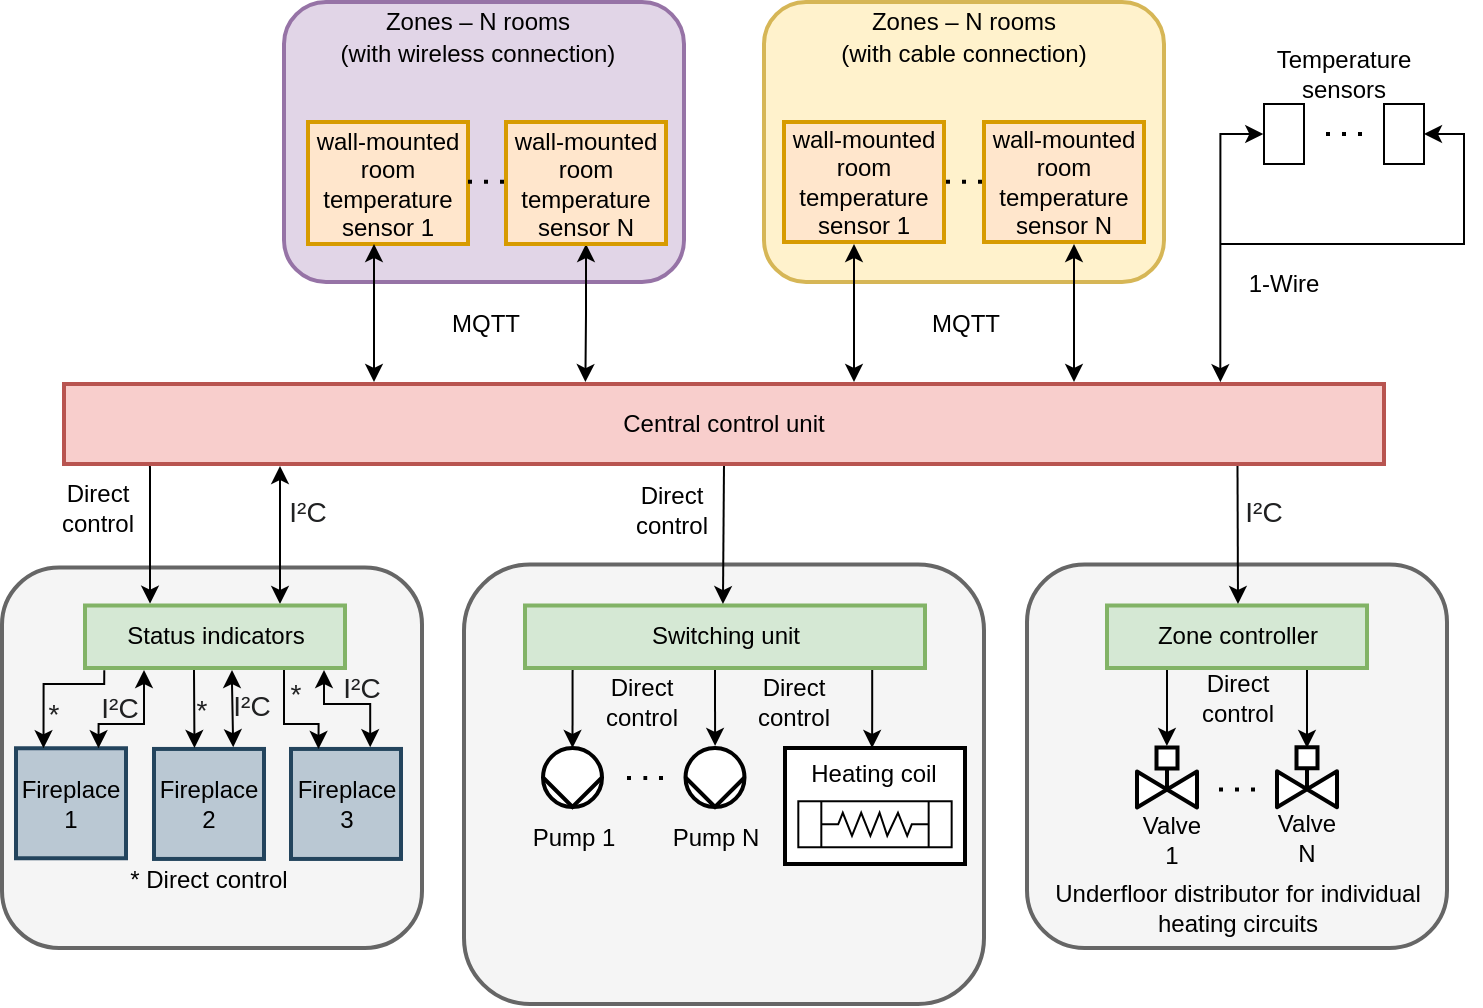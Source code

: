 <mxfile version="20.8.16" type="device"><diagram id="OQWnciAQnM_iIbDHGHQT" name="Page-1"><mxGraphModel dx="1418" dy="828" grid="1" gridSize="10" guides="1" tooltips="1" connect="1" arrows="1" fold="1" page="1" pageScale="1" pageWidth="827" pageHeight="1169" math="1" shadow="0"><root><mxCell id="0"/><mxCell id="1" parent="0"/><mxCell id="rNNqhviS-toqoHtGZwfO-22" value="" style="rounded=1;whiteSpace=wrap;html=1;strokeWidth=2;strokeColor=#9673a6;fillColor=#e1d5e7;" parent="1" vertex="1"><mxGeometry x="200" y="159" width="200" height="140" as="geometry"/></mxCell><mxCell id="rNNqhviS-toqoHtGZwfO-32" value="" style="rounded=1;whiteSpace=wrap;html=1;strokeWidth=2;strokeColor=#d6b656;fillColor=#fff2cc;" parent="1" vertex="1"><mxGeometry x="440" y="159" width="200" height="140" as="geometry"/></mxCell><mxCell id="rNNqhviS-toqoHtGZwfO-74" value="" style="rounded=1;whiteSpace=wrap;html=1;strokeWidth=2;strokeColor=#666666;fontColor=#333333;fillColor=#f5f5f5;" parent="1" vertex="1"><mxGeometry x="571.5" y="440.25" width="210" height="191.75" as="geometry"/></mxCell><mxCell id="rNNqhviS-toqoHtGZwfO-81" style="edgeStyle=orthogonalEdgeStyle;rounded=0;orthogonalLoop=1;jettySize=auto;html=1;startArrow=classic;startFill=1;endArrow=none;endFill=0;entryX=0.839;entryY=1.003;entryDx=0;entryDy=0;entryPerimeter=0;" parent="1" target="rNNqhviS-toqoHtGZwfO-60" edge="1"><mxGeometry relative="1" as="geometry"><mxPoint x="711.5" y="532" as="sourcePoint"/><Array as="points"><mxPoint x="711.5" y="492"/></Array></mxGeometry></mxCell><mxCell id="C-ky9rX12c1Sp_fLIFlz-12" value="" style="rounded=1;whiteSpace=wrap;html=1;strokeWidth=2;strokeColor=#666666;fontColor=#333333;fillColor=#f5f5f5;" parent="1" vertex="1"><mxGeometry x="59" y="441.75" width="210" height="190.25" as="geometry"/></mxCell><mxCell id="C-ky9rX12c1Sp_fLIFlz-14" style="edgeStyle=orthogonalEdgeStyle;rounded=0;orthogonalLoop=1;jettySize=auto;html=1;startArrow=none;startFill=0;endArrow=classic;endFill=1;entryX=0.498;entryY=-0.026;entryDx=0;entryDy=0;entryPerimeter=0;" parent="1" source="rNNqhviS-toqoHtGZwfO-60" target="rNNqhviS-toqoHtGZwfO-65" edge="1"><mxGeometry relative="1" as="geometry"><Array as="points"><mxPoint x="641.5" y="522"/><mxPoint x="641.5" y="522"/></Array></mxGeometry></mxCell><mxCell id="rNNqhviS-toqoHtGZwfO-60" value="Zone controller" style="rounded=0;whiteSpace=wrap;html=1;strokeWidth=2;fillColor=#d5e8d4;strokeColor=#82b366;" parent="1" vertex="1"><mxGeometry x="611.5" y="460.75" width="130" height="31.25" as="geometry"/></mxCell><mxCell id="C-ky9rX12c1Sp_fLIFlz-6" value="" style="rounded=1;whiteSpace=wrap;html=1;strokeWidth=2;fillColor=#f5f5f5;strokeColor=#666666;fontColor=#333333;" parent="1" vertex="1"><mxGeometry x="290" y="440.25" width="260" height="219.75" as="geometry"/></mxCell><mxCell id="rNNqhviS-toqoHtGZwfO-63" style="edgeStyle=orthogonalEdgeStyle;rounded=0;orthogonalLoop=1;jettySize=auto;html=1;exitX=0.889;exitY=0.979;exitDx=0;exitDy=0;startArrow=none;startFill=0;endArrow=classic;endFill=1;exitPerimeter=0;" parent="1" source="rNNqhviS-toqoHtGZwfO-1" edge="1"><mxGeometry relative="1" as="geometry"><mxPoint x="677" y="460" as="targetPoint"/><Array as="points"><mxPoint x="676" y="389"/></Array></mxGeometry></mxCell><mxCell id="rNNqhviS-toqoHtGZwfO-12" style="edgeStyle=orthogonalEdgeStyle;rounded=0;orthogonalLoop=1;jettySize=auto;html=1;exitX=0.5;exitY=1;exitDx=0;exitDy=0;startArrow=classic;startFill=1;" parent="1" edge="1"><mxGeometry relative="1" as="geometry"><mxPoint x="560.5" y="432" as="sourcePoint"/><mxPoint x="560.5" y="432" as="targetPoint"/></mxGeometry></mxCell><mxCell id="rNNqhviS-toqoHtGZwfO-33" value="Zones – N rooms" style="text;html=1;strokeColor=none;fillColor=none;align=center;verticalAlign=middle;whiteSpace=wrap;rounded=0;" parent="1" vertex="1"><mxGeometry x="475" y="159" width="130" height="20" as="geometry"/></mxCell><mxCell id="rNNqhviS-toqoHtGZwfO-34" value="(with cable connection)" style="text;html=1;strokeColor=none;fillColor=none;align=center;verticalAlign=middle;whiteSpace=wrap;rounded=0;" parent="1" vertex="1"><mxGeometry x="445" y="175" width="190" height="20" as="geometry"/></mxCell><mxCell id="rNNqhviS-toqoHtGZwfO-23" value="Zones – N rooms" style="text;html=1;strokeColor=none;fillColor=none;align=center;verticalAlign=middle;whiteSpace=wrap;rounded=0;" parent="1" vertex="1"><mxGeometry x="232" y="159" width="130" height="20" as="geometry"/></mxCell><mxCell id="rNNqhviS-toqoHtGZwfO-24" value="(with wireless connection)" style="text;html=1;strokeColor=none;fillColor=none;align=center;verticalAlign=middle;whiteSpace=wrap;rounded=0;" parent="1" vertex="1"><mxGeometry x="202" y="175" width="190" height="20" as="geometry"/></mxCell><mxCell id="rNNqhviS-toqoHtGZwfO-65" value="" style="verticalLabelPosition=bottom;align=center;html=1;verticalAlign=top;pointerEvents=1;dashed=0;shape=mxgraph.pid2valves.valve;valveType=gate;actuator=powered;strokeWidth=2;" parent="1" vertex="1"><mxGeometry x="626.5" y="531.75" width="30" height="30" as="geometry"/></mxCell><mxCell id="rNNqhviS-toqoHtGZwfO-66" value="" style="part=1;strokeColor=none;fillColor=none;fontStyle=1;fontSize=14;" parent="rNNqhviS-toqoHtGZwfO-65" vertex="1"><mxGeometry x="9.75" width="10.5" height="10.5" as="geometry"/></mxCell><mxCell id="rNNqhviS-toqoHtGZwfO-67" value="" style="verticalLabelPosition=bottom;align=center;html=1;verticalAlign=top;pointerEvents=1;dashed=0;shape=mxgraph.pid2valves.valve;valveType=gate;actuator=powered;strokeWidth=2;" parent="1" vertex="1"><mxGeometry x="696.5" y="531.63" width="30" height="30" as="geometry"/></mxCell><mxCell id="rNNqhviS-toqoHtGZwfO-68" value="" style="part=1;strokeColor=none;fillColor=none;fontStyle=1;fontSize=14;" parent="rNNqhviS-toqoHtGZwfO-67" vertex="1"><mxGeometry x="9.75" width="10.5" height="10.5" as="geometry"/></mxCell><mxCell id="rNNqhviS-toqoHtGZwfO-71" value="" style="endArrow=none;dashed=1;html=1;dashPattern=1 3;strokeWidth=2;" parent="1" edge="1"><mxGeometry x="572.5" y="462.76" width="50" height="50" as="geometry"><mxPoint x="685.5" y="552.76" as="sourcePoint"/><mxPoint x="665.5" y="552.76" as="targetPoint"/></mxGeometry></mxCell><mxCell id="rNNqhviS-toqoHtGZwfO-72" value="Valve 1" style="text;html=1;strokeColor=none;fillColor=none;align=center;verticalAlign=middle;whiteSpace=wrap;rounded=0;" parent="1" vertex="1"><mxGeometry x="626.5" y="567.5" width="34" height="20" as="geometry"/></mxCell><mxCell id="rNNqhviS-toqoHtGZwfO-73" value="Valve N" style="text;html=1;strokeColor=none;fillColor=none;align=center;verticalAlign=middle;whiteSpace=wrap;rounded=0;" parent="1" vertex="1"><mxGeometry x="694" y="566.63" width="35" height="20" as="geometry"/></mxCell><mxCell id="rNNqhviS-toqoHtGZwfO-75" value="Underfloor distributor for individual heating circuits" style="text;html=1;strokeColor=none;fillColor=none;align=center;verticalAlign=middle;whiteSpace=wrap;rounded=0;" parent="1" vertex="1"><mxGeometry x="581.5" y="602" width="190" height="20" as="geometry"/></mxCell><mxCell id="rNNqhviS-toqoHtGZwfO-84" value="" style="shape=mxgraph.pid.pumps_-_iso.pump_(liquid);html=1;pointerEvents=1;align=center;verticalLabelPosition=bottom;verticalAlign=top;dashed=0;strokeWidth=2;aspect=fixed;rotation=90;" parent="1" vertex="1"><mxGeometry x="329.5" y="532" width="29.5" height="29.5" as="geometry"/></mxCell><mxCell id="rNNqhviS-toqoHtGZwfO-87" style="edgeStyle=orthogonalEdgeStyle;rounded=0;orthogonalLoop=1;jettySize=auto;html=1;startArrow=classic;startFill=1;endArrow=none;endFill=0;exitX=-0.036;exitY=0.499;exitDx=0;exitDy=0;exitPerimeter=0;" parent="1" source="rNNqhviS-toqoHtGZwfO-85" edge="1"><mxGeometry relative="1" as="geometry"><mxPoint x="415.5" y="532" as="sourcePoint"/><mxPoint x="415.5" y="492" as="targetPoint"/><Array as="points"><mxPoint x="415.5" y="492"/></Array></mxGeometry></mxCell><mxCell id="rNNqhviS-toqoHtGZwfO-85" value="" style="shape=mxgraph.pid.pumps_-_iso.pump_(liquid);html=1;pointerEvents=1;align=center;verticalLabelPosition=bottom;verticalAlign=top;dashed=0;strokeWidth=2;aspect=fixed;rotation=90;" parent="1" vertex="1"><mxGeometry x="400.75" y="532" width="29.5" height="29.5" as="geometry"/></mxCell><mxCell id="rNNqhviS-toqoHtGZwfO-88" value="" style="endArrow=none;dashed=1;html=1;dashPattern=1 3;strokeWidth=2;" parent="1" edge="1"><mxGeometry x="276.5" y="457" width="50" height="50" as="geometry"><mxPoint x="389.5" y="547" as="sourcePoint"/><mxPoint x="369.5" y="547" as="targetPoint"/><Array as="points"><mxPoint x="383.12" y="547.01"/></Array></mxGeometry></mxCell><mxCell id="rNNqhviS-toqoHtGZwfO-90" style="edgeStyle=orthogonalEdgeStyle;rounded=0;orthogonalLoop=1;jettySize=auto;html=1;entryX=0.868;entryY=0.998;entryDx=0;entryDy=0;entryPerimeter=0;startArrow=classic;startFill=1;endArrow=none;endFill=0;exitX=0.484;exitY=0;exitDx=0;exitDy=0;exitPerimeter=0;" parent="1" source="rNNqhviS-toqoHtGZwfO-89" target="rNNqhviS-toqoHtGZwfO-59" edge="1"><mxGeometry relative="1" as="geometry"><Array as="points"/></mxGeometry></mxCell><mxCell id="rNNqhviS-toqoHtGZwfO-89" value="" style="rounded=0;whiteSpace=wrap;html=1;strokeWidth=2;" parent="1" vertex="1"><mxGeometry x="450.5" y="532" width="90" height="58" as="geometry"/></mxCell><mxCell id="rNNqhviS-toqoHtGZwfO-92" value="Pump 1" style="text;html=1;strokeColor=none;fillColor=none;align=center;verticalAlign=middle;whiteSpace=wrap;rounded=0;" parent="1" vertex="1"><mxGeometry x="318.5" y="567" width="51.5" height="20" as="geometry"/></mxCell><mxCell id="rNNqhviS-toqoHtGZwfO-93" value="Pump N" style="text;html=1;strokeColor=none;fillColor=none;align=center;verticalAlign=middle;whiteSpace=wrap;rounded=0;" parent="1" vertex="1"><mxGeometry x="389.5" y="567" width="51.5" height="20" as="geometry"/></mxCell><mxCell id="C-ky9rX12c1Sp_fLIFlz-1" value="Fireplace 3" style="whiteSpace=wrap;html=1;aspect=fixed;fillColor=#bac8d3;strokeWidth=2;strokeColor=#23445d;" parent="1" vertex="1"><mxGeometry x="203.5" y="532.47" width="55" height="55" as="geometry"/></mxCell><mxCell id="C-ky9rX12c1Sp_fLIFlz-2" value="Fireplace 1" style="whiteSpace=wrap;html=1;aspect=fixed;fillColor=#bac8d3;strokeWidth=2;strokeColor=#23445d;" parent="1" vertex="1"><mxGeometry x="66" y="532.13" width="55" height="55" as="geometry"/></mxCell><mxCell id="C-ky9rX12c1Sp_fLIFlz-15" style="edgeStyle=orthogonalEdgeStyle;rounded=0;orthogonalLoop=1;jettySize=auto;html=1;startArrow=classic;startFill=1;endArrow=none;endFill=0;exitX=0;exitY=0.5;exitDx=0;exitDy=0;exitPerimeter=0;" parent="1" source="rNNqhviS-toqoHtGZwfO-84" edge="1"><mxGeometry relative="1" as="geometry"><mxPoint x="344.13" y="532" as="sourcePoint"/><mxPoint x="344.13" y="492" as="targetPoint"/><Array as="points"><mxPoint x="344.5" y="492"/></Array></mxGeometry></mxCell><mxCell id="TtT3A8iglEBPr6birOV--1" value="wall-mounted room temperature sensor N" style="whiteSpace=wrap;html=1;strokeWidth=2;fillColor=#ffe6cc;strokeColor=#d79b00;" parent="1" vertex="1"><mxGeometry x="550" y="219" width="80" height="60" as="geometry"/></mxCell><mxCell id="9aDDyFLXy5BLjkxMkI3j-4" style="edgeStyle=orthogonalEdgeStyle;rounded=0;orthogonalLoop=1;jettySize=auto;html=1;exitX=0.5;exitY=1;exitDx=0;exitDy=0;entryX=0.395;entryY=-0.024;entryDx=0;entryDy=0;entryPerimeter=0;startArrow=classic;startFill=1;" parent="1" source="TtT3A8iglEBPr6birOV--3" target="rNNqhviS-toqoHtGZwfO-1" edge="1"><mxGeometry relative="1" as="geometry"/></mxCell><mxCell id="TtT3A8iglEBPr6birOV--3" value="wall-mounted room temperature sensor N" style="whiteSpace=wrap;html=1;strokeWidth=2;fillColor=#ffe6cc;strokeColor=#d79b00;" parent="1" vertex="1"><mxGeometry x="311" y="219" width="80" height="61" as="geometry"/></mxCell><mxCell id="TtT3A8iglEBPr6birOV--2" value="wall-mounted room temperature sensor 1" style="whiteSpace=wrap;html=1;strokeWidth=2;fillColor=#ffe6cc;strokeColor=#d79b00;" parent="1" vertex="1"><mxGeometry x="212" y="219" width="80" height="61" as="geometry"/></mxCell><mxCell id="rNNqhviS-toqoHtGZwfO-29" value="wall-mounted room temperature sensor 1" style="whiteSpace=wrap;html=1;strokeWidth=2;fillColor=#ffe6cc;strokeColor=#d79b00;" parent="1" vertex="1"><mxGeometry x="450" y="219" width="80" height="60" as="geometry"/></mxCell><mxCell id="rNNqhviS-toqoHtGZwfO-59" value="Switching unit" style="rounded=0;whiteSpace=wrap;html=1;strokeWidth=2;fillColor=#d5e8d4;strokeColor=#82b366;" parent="1" vertex="1"><mxGeometry x="320.5" y="460.75" width="200" height="31.25" as="geometry"/></mxCell><mxCell id="VQHXvXNwqMxUp8Nu4b-u-8" value="MQTT" style="text;html=1;strokeColor=none;fillColor=none;align=center;verticalAlign=middle;whiteSpace=wrap;rounded=0;" parent="1" vertex="1"><mxGeometry x="280.5" y="310" width="40" height="20" as="geometry"/></mxCell><mxCell id="VQHXvXNwqMxUp8Nu4b-u-10" value="MQTT" style="text;html=1;strokeColor=none;fillColor=none;align=center;verticalAlign=middle;whiteSpace=wrap;rounded=0;" parent="1" vertex="1"><mxGeometry x="520.5" y="310" width="40" height="20" as="geometry"/></mxCell><mxCell id="VQHXvXNwqMxUp8Nu4b-u-12" value="&lt;span style=&quot;color: rgb(32 , 33 , 34) ; font-size: 14px ; background-color: rgb(255 , 255 , 255)&quot;&gt;I²C&lt;/span&gt;" style="text;html=1;strokeColor=none;fillColor=none;align=center;verticalAlign=middle;whiteSpace=wrap;rounded=0;" parent="1" vertex="1"><mxGeometry x="192" y="404" width="40" height="20" as="geometry"/></mxCell><mxCell id="VQHXvXNwqMxUp8Nu4b-u-13" value="Direct control" style="text;html=1;strokeColor=none;fillColor=none;align=center;verticalAlign=middle;whiteSpace=wrap;rounded=0;" parent="1" vertex="1"><mxGeometry x="87" y="402" width="40" height="20" as="geometry"/></mxCell><mxCell id="VQHXvXNwqMxUp8Nu4b-u-18" value="Direct control" style="text;html=1;strokeColor=none;fillColor=none;align=center;verticalAlign=middle;whiteSpace=wrap;rounded=0;" parent="1" vertex="1"><mxGeometry x="374" y="403" width="40" height="20" as="geometry"/></mxCell><mxCell id="VQHXvXNwqMxUp8Nu4b-u-19" value="&lt;span style=&quot;color: rgb(32, 33, 34); font-size: 14px;&quot;&gt;I²C&lt;/span&gt;" style="text;html=1;strokeColor=none;fillColor=none;align=center;verticalAlign=middle;whiteSpace=wrap;rounded=0;labelBackgroundColor=none;" parent="1" vertex="1"><mxGeometry x="670" y="404" width="40" height="20" as="geometry"/></mxCell><mxCell id="VQHXvXNwqMxUp8Nu4b-u-20" value="Direct control" style="text;html=1;strokeColor=none;fillColor=none;align=center;verticalAlign=middle;whiteSpace=wrap;rounded=0;" parent="1" vertex="1"><mxGeometry x="656.5" y="497" width="40" height="20" as="geometry"/></mxCell><mxCell id="VQHXvXNwqMxUp8Nu4b-u-22" value="Direct control" style="text;html=1;strokeColor=none;fillColor=none;align=center;verticalAlign=middle;whiteSpace=wrap;rounded=0;" parent="1" vertex="1"><mxGeometry x="359" y="499" width="40" height="20" as="geometry"/></mxCell><mxCell id="VQHXvXNwqMxUp8Nu4b-u-23" value="Direct control" style="text;html=1;strokeColor=none;fillColor=none;align=center;verticalAlign=middle;whiteSpace=wrap;rounded=0;" parent="1" vertex="1"><mxGeometry x="435" y="499" width="40" height="20" as="geometry"/></mxCell><mxCell id="VQHXvXNwqMxUp8Nu4b-u-25" style="edgeStyle=orthogonalEdgeStyle;rounded=0;orthogonalLoop=1;jettySize=auto;html=1;startArrow=classic;startFill=1;endArrow=classic;endFill=1;" parent="1" edge="1"><mxGeometry relative="1" as="geometry"><mxPoint x="485" y="280" as="sourcePoint"/><mxPoint x="485" y="349" as="targetPoint"/></mxGeometry></mxCell><mxCell id="VQHXvXNwqMxUp8Nu4b-u-6" style="edgeStyle=orthogonalEdgeStyle;rounded=0;orthogonalLoop=1;jettySize=auto;html=1;startArrow=classic;startFill=1;" parent="1" edge="1"><mxGeometry relative="1" as="geometry"><mxPoint x="245" y="280" as="sourcePoint"/><mxPoint x="245" y="349" as="targetPoint"/></mxGeometry></mxCell><mxCell id="VQHXvXNwqMxUp8Nu4b-u-5" style="edgeStyle=orthogonalEdgeStyle;rounded=0;orthogonalLoop=1;jettySize=auto;html=1;startArrow=classic;startFill=1;" parent="1" edge="1"><mxGeometry relative="1" as="geometry"><mxPoint x="595" y="280" as="sourcePoint"/><mxPoint x="595" y="349" as="targetPoint"/></mxGeometry></mxCell><mxCell id="VQHXvXNwqMxUp8Nu4b-u-11" style="edgeStyle=orthogonalEdgeStyle;rounded=0;orthogonalLoop=1;jettySize=auto;html=1;exitX=0.25;exitY=-0.03;exitDx=0;exitDy=0;entryX=0.065;entryY=1.001;entryDx=0;entryDy=0;startArrow=classic;startFill=1;endArrow=none;endFill=0;entryPerimeter=0;exitPerimeter=0;" parent="1" source="C-ky9rX12c1Sp_fLIFlz-5" target="rNNqhviS-toqoHtGZwfO-1" edge="1"><mxGeometry relative="1" as="geometry"><Array as="points"><mxPoint x="133" y="392"/></Array></mxGeometry></mxCell><mxCell id="VQHXvXNwqMxUp8Nu4b-u-27" style="edgeStyle=orthogonalEdgeStyle;rounded=0;orthogonalLoop=1;jettySize=auto;html=1;exitX=0.5;exitY=1;exitDx=0;exitDy=0;entryX=0.498;entryY=0.09;entryDx=0;entryDy=0;entryPerimeter=0;startArrow=none;startFill=0;endArrow=classic;endFill=1;" parent="1" source="rNNqhviS-toqoHtGZwfO-1" target="C-ky9rX12c1Sp_fLIFlz-6" edge="1"><mxGeometry relative="1" as="geometry"><Array as="points"><mxPoint x="419" y="390"/></Array></mxGeometry></mxCell><mxCell id="rNNqhviS-toqoHtGZwfO-1" value="Central control unit" style="whiteSpace=wrap;html=1;fillColor=#f8cecc;strokeWidth=2;strokeColor=#b85450;" parent="1" vertex="1"><mxGeometry x="90" y="350" width="660" height="40" as="geometry"/></mxCell><mxCell id="C-ky9rX12c1Sp_fLIFlz-8" style="edgeStyle=orthogonalEdgeStyle;rounded=0;orthogonalLoop=1;jettySize=auto;html=1;startArrow=classic;startFill=1;" parent="1" edge="1"><mxGeometry relative="1" as="geometry"><mxPoint x="198" y="460" as="targetPoint"/><mxPoint x="198" y="391" as="sourcePoint"/><Array as="points"/></mxGeometry></mxCell><mxCell id="VQHXvXNwqMxUp8Nu4b-u-28" value="&lt;span style=&quot;color: rgb(32 , 33 , 34) ; font-size: 14px&quot;&gt;I²C&lt;/span&gt;" style="text;html=1;strokeColor=none;fillColor=none;align=center;verticalAlign=middle;whiteSpace=wrap;rounded=0;" parent="1" vertex="1"><mxGeometry x="98" y="502" width="40" height="20" as="geometry"/></mxCell><mxCell id="VQHXvXNwqMxUp8Nu4b-u-29" style="edgeStyle=orthogonalEdgeStyle;rounded=0;orthogonalLoop=1;jettySize=auto;html=1;startArrow=classic;startFill=1;endArrow=classic;endFill=1;entryX=0.72;entryY=-0.016;entryDx=0;entryDy=0;entryPerimeter=0;" parent="1" target="C-ky9rX12c1Sp_fLIFlz-1" edge="1"><mxGeometry relative="1" as="geometry"><mxPoint x="220" y="493" as="sourcePoint"/><mxPoint x="220" y="530.84" as="targetPoint"/><Array as="points"><mxPoint x="220" y="510"/><mxPoint x="243" y="510"/></Array></mxGeometry></mxCell><mxCell id="VQHXvXNwqMxUp8Nu4b-u-30" style="edgeStyle=orthogonalEdgeStyle;rounded=0;orthogonalLoop=1;jettySize=auto;html=1;entryX=0.25;entryY=0;entryDx=0;entryDy=0;startArrow=none;startFill=0;endArrow=classic;endFill=1;exitX=0.157;exitY=1.005;exitDx=0;exitDy=0;exitPerimeter=0;" parent="1" target="C-ky9rX12c1Sp_fLIFlz-1" edge="1"><mxGeometry relative="1" as="geometry"><Array as="points"><mxPoint x="200" y="492"/><mxPoint x="200" y="520"/><mxPoint x="217" y="520"/></Array><mxPoint x="201.27" y="491.996" as="sourcePoint"/><mxPoint x="200.735" y="531.97" as="targetPoint"/></mxGeometry></mxCell><mxCell id="C-ky9rX12c1Sp_fLIFlz-5" value="Status indicators" style="rounded=0;whiteSpace=wrap;html=1;fillColor=#d5e8d4;strokeWidth=2;strokeColor=#82b366;" parent="1" vertex="1"><mxGeometry x="100.5" y="460.75" width="130" height="31.25" as="geometry"/></mxCell><mxCell id="VQHXvXNwqMxUp8Nu4b-u-31" value="* Direct control" style="text;html=1;strokeColor=none;fillColor=none;align=center;verticalAlign=middle;whiteSpace=wrap;rounded=0;" parent="1" vertex="1"><mxGeometry x="115" y="587.5" width="95" height="20" as="geometry"/></mxCell><mxCell id="LA1kg5CEaiMelwjSd2up-3" value="" style="group" parent="1" vertex="1" connectable="0"><mxGeometry x="680" y="205" width="40" height="40" as="geometry"/></mxCell><mxCell id="LA1kg5CEaiMelwjSd2up-2" value="" style="shape=image;html=1;verticalAlign=top;verticalLabelPosition=bottom;labelBackgroundColor=#ffffff;imageAspect=0;aspect=fixed;image=https://cdn0.iconfinder.com/data/icons/good-weather-1/96/weather_icons-64-128.png;fillColor=none;" parent="LA1kg5CEaiMelwjSd2up-3" vertex="1"><mxGeometry width="40" height="40" as="geometry"/></mxCell><mxCell id="LA1kg5CEaiMelwjSd2up-1" value="" style="rounded=0;whiteSpace=wrap;html=1;fillColor=none;" parent="LA1kg5CEaiMelwjSd2up-3" vertex="1"><mxGeometry x="10" y="5" width="20" height="30" as="geometry"/></mxCell><mxCell id="LA1kg5CEaiMelwjSd2up-4" value="" style="group" parent="1" vertex="1" connectable="0"><mxGeometry x="740" y="205" width="40" height="40" as="geometry"/></mxCell><mxCell id="LA1kg5CEaiMelwjSd2up-5" value="" style="shape=image;html=1;verticalAlign=top;verticalLabelPosition=bottom;labelBackgroundColor=#ffffff;imageAspect=0;aspect=fixed;image=https://cdn0.iconfinder.com/data/icons/good-weather-1/96/weather_icons-64-128.png;fillColor=none;" parent="LA1kg5CEaiMelwjSd2up-4" vertex="1"><mxGeometry width="40" height="40" as="geometry"/></mxCell><mxCell id="LA1kg5CEaiMelwjSd2up-6" value="" style="rounded=0;whiteSpace=wrap;html=1;fillColor=none;" parent="LA1kg5CEaiMelwjSd2up-4" vertex="1"><mxGeometry x="10" y="5" width="20" height="30" as="geometry"/></mxCell><mxCell id="LA1kg5CEaiMelwjSd2up-7" value="" style="endArrow=none;dashed=1;html=1;dashPattern=1 3;strokeWidth=2;" parent="1" edge="1"><mxGeometry x="626" y="135" width="50" height="50" as="geometry"><mxPoint x="739" y="225" as="sourcePoint"/><mxPoint x="719" y="225" as="targetPoint"/></mxGeometry></mxCell><mxCell id="LA1kg5CEaiMelwjSd2up-8" style="edgeStyle=orthogonalEdgeStyle;rounded=0;orthogonalLoop=1;jettySize=auto;html=1;entryX=0.876;entryY=-0.023;entryDx=0;entryDy=0;entryPerimeter=0;exitX=-0.018;exitY=0.5;exitDx=0;exitDy=0;exitPerimeter=0;startArrow=classic;startFill=1;" parent="1" source="LA1kg5CEaiMelwjSd2up-1" target="rNNqhviS-toqoHtGZwfO-1" edge="1"><mxGeometry relative="1" as="geometry"><Array as="points"><mxPoint x="668" y="225"/></Array></mxGeometry></mxCell><mxCell id="LA1kg5CEaiMelwjSd2up-9" style="edgeStyle=orthogonalEdgeStyle;rounded=0;orthogonalLoop=1;jettySize=auto;html=1;endArrow=none;endFill=0;exitX=1;exitY=0.5;exitDx=0;exitDy=0;exitPerimeter=0;startArrow=classic;startFill=1;" parent="1" source="LA1kg5CEaiMelwjSd2up-6" edge="1"><mxGeometry relative="1" as="geometry"><mxPoint x="668" y="280" as="targetPoint"/><Array as="points"><mxPoint x="790" y="225"/><mxPoint x="790" y="280"/><mxPoint x="668" y="280"/></Array></mxGeometry></mxCell><mxCell id="LA1kg5CEaiMelwjSd2up-11" value="Temperature sensors" style="text;html=1;strokeColor=none;fillColor=none;align=center;verticalAlign=middle;whiteSpace=wrap;rounded=0;" parent="1" vertex="1"><mxGeometry x="680" y="179" width="100" height="31" as="geometry"/></mxCell><mxCell id="LA1kg5CEaiMelwjSd2up-12" value="1-Wire" style="text;html=1;strokeColor=none;fillColor=none;align=center;verticalAlign=middle;whiteSpace=wrap;rounded=0;" parent="1" vertex="1"><mxGeometry x="680" y="290" width="40" height="20" as="geometry"/></mxCell><mxCell id="zdC9ynSncUEInAu2mO6V-1" value="Fireplace 2" style="whiteSpace=wrap;html=1;aspect=fixed;fillColor=#bac8d3;strokeWidth=2;strokeColor=#23445d;" parent="1" vertex="1"><mxGeometry x="135" y="532.47" width="55" height="55" as="geometry"/></mxCell><mxCell id="zdC9ynSncUEInAu2mO6V-2" style="edgeStyle=orthogonalEdgeStyle;rounded=0;orthogonalLoop=1;jettySize=auto;html=1;startArrow=classic;startFill=1;endArrow=classic;endFill=1;entryX=0.72;entryY=-0.016;entryDx=0;entryDy=0;entryPerimeter=0;" parent="1" target="zdC9ynSncUEInAu2mO6V-1" edge="1"><mxGeometry relative="1" as="geometry"><mxPoint x="174" y="493" as="sourcePoint"/><mxPoint x="174.5" y="530.84" as="targetPoint"/><Array as="points"><mxPoint x="174.5" y="499.84"/><mxPoint x="174.5" y="499.84"/></Array></mxGeometry></mxCell><mxCell id="zdC9ynSncUEInAu2mO6V-3" style="edgeStyle=orthogonalEdgeStyle;rounded=0;orthogonalLoop=1;jettySize=auto;html=1;entryX=0.25;entryY=0;entryDx=0;entryDy=0;startArrow=none;startFill=0;endArrow=classic;endFill=1;" parent="1" edge="1"><mxGeometry relative="1" as="geometry"><Array as="points"><mxPoint x="155" y="498"/><mxPoint x="155" y="493"/><mxPoint x="155" y="493"/></Array><mxPoint x="155" y="493" as="sourcePoint"/><mxPoint x="155.235" y="531.97" as="targetPoint"/></mxGeometry></mxCell><mxCell id="zdC9ynSncUEInAu2mO6V-4" value="&lt;span style=&quot;color: rgb(32 , 33 , 34) ; font-size: 14px&quot;&gt;I²C&lt;/span&gt;" style="text;html=1;strokeColor=none;fillColor=none;align=center;verticalAlign=middle;whiteSpace=wrap;rounded=0;" parent="1" vertex="1"><mxGeometry x="164" y="501" width="40" height="20" as="geometry"/></mxCell><mxCell id="zdC9ynSncUEInAu2mO6V-5" value="&lt;span style=&quot;color: rgb(32 , 33 , 34) ; font-size: 14px&quot;&gt;I²C&lt;/span&gt;" style="text;html=1;strokeColor=none;fillColor=none;align=center;verticalAlign=middle;whiteSpace=wrap;rounded=0;" parent="1" vertex="1"><mxGeometry x="218.5" y="492" width="40" height="20" as="geometry"/></mxCell><mxCell id="zdC9ynSncUEInAu2mO6V-6" value="&lt;span style=&quot;color: rgb(32 , 33 , 34) ; font-size: 14px&quot;&gt;*&lt;/span&gt;" style="text;html=1;strokeColor=none;fillColor=none;align=center;verticalAlign=middle;whiteSpace=wrap;rounded=0;" parent="1" vertex="1"><mxGeometry x="65" y="505" width="40" height="20" as="geometry"/></mxCell><mxCell id="zdC9ynSncUEInAu2mO6V-7" value="&lt;span style=&quot;color: rgb(32 , 33 , 34) ; font-size: 14px&quot;&gt;*&lt;/span&gt;" style="text;html=1;strokeColor=none;fillColor=none;align=center;verticalAlign=middle;whiteSpace=wrap;rounded=0;" parent="1" vertex="1"><mxGeometry x="139" y="503" width="40" height="20" as="geometry"/></mxCell><mxCell id="zdC9ynSncUEInAu2mO6V-8" value="&lt;span style=&quot;color: rgb(32 , 33 , 34) ; font-size: 14px&quot;&gt;*&lt;/span&gt;" style="text;html=1;strokeColor=none;fillColor=none;align=center;verticalAlign=middle;whiteSpace=wrap;rounded=0;" parent="1" vertex="1"><mxGeometry x="186" y="495" width="40" height="20" as="geometry"/></mxCell><mxCell id="zdC9ynSncUEInAu2mO6V-9" style="edgeStyle=orthogonalEdgeStyle;rounded=0;orthogonalLoop=1;jettySize=auto;html=1;entryX=0.25;entryY=0;entryDx=0;entryDy=0;startArrow=none;startFill=0;endArrow=classic;endFill=1;exitX=0.228;exitY=1.035;exitDx=0;exitDy=0;exitPerimeter=0;" parent="1" target="C-ky9rX12c1Sp_fLIFlz-2" edge="1"><mxGeometry relative="1" as="geometry"><mxPoint x="110.14" y="493.094" as="sourcePoint"/><mxPoint x="110" y="531.63" as="targetPoint"/><Array as="points"><mxPoint x="110" y="500"/><mxPoint x="80" y="500"/></Array></mxGeometry></mxCell><mxCell id="zdC9ynSncUEInAu2mO6V-10" style="edgeStyle=orthogonalEdgeStyle;rounded=0;orthogonalLoop=1;jettySize=auto;html=1;startArrow=classic;startFill=1;endArrow=classic;endFill=1;entryX=0.75;entryY=0;entryDx=0;entryDy=0;" parent="1" target="C-ky9rX12c1Sp_fLIFlz-2" edge="1"><mxGeometry relative="1" as="geometry"><Array as="points"><mxPoint x="130" y="520"/><mxPoint x="107" y="520"/></Array><mxPoint x="130" y="493" as="sourcePoint"/><mxPoint x="130" y="531.63" as="targetPoint"/></mxGeometry></mxCell><mxCell id="rNNqhviS-toqoHtGZwfO-31" value="" style="endArrow=none;dashed=1;html=1;dashPattern=1 3;strokeWidth=2;" parent="1" edge="1"><mxGeometry x="436" y="158.9" width="50" height="50" as="geometry"><mxPoint x="549" y="248.9" as="sourcePoint"/><mxPoint x="529" y="248.9" as="targetPoint"/></mxGeometry></mxCell><mxCell id="rNNqhviS-toqoHtGZwfO-21" value="" style="endArrow=none;dashed=1;html=1;dashPattern=1 3;strokeWidth=2;" parent="1" edge="1"><mxGeometry x="197" y="158.9" width="50" height="50" as="geometry"><mxPoint x="310" y="248.9" as="sourcePoint"/><mxPoint x="290" y="248.9" as="targetPoint"/></mxGeometry></mxCell><mxCell id="ncUKNpxaP9xWBoc27Dbk-1" value="" style="shape=mxgraph.pid.heat_exchangers.heat_exchanger_(coil_tubes);html=1;pointerEvents=1;align=center;verticalLabelPosition=bottom;verticalAlign=top;dashed=0;" parent="1" vertex="1"><mxGeometry x="457.16" y="558.63" width="76.67" height="23" as="geometry"/></mxCell><mxCell id="ncUKNpxaP9xWBoc27Dbk-2" value="Heating coil" style="text;html=1;strokeColor=none;fillColor=none;align=center;verticalAlign=middle;whiteSpace=wrap;rounded=0;" parent="1" vertex="1"><mxGeometry x="460" y="530.13" width="70" height="30" as="geometry"/></mxCell></root></mxGraphModel></diagram></mxfile>
